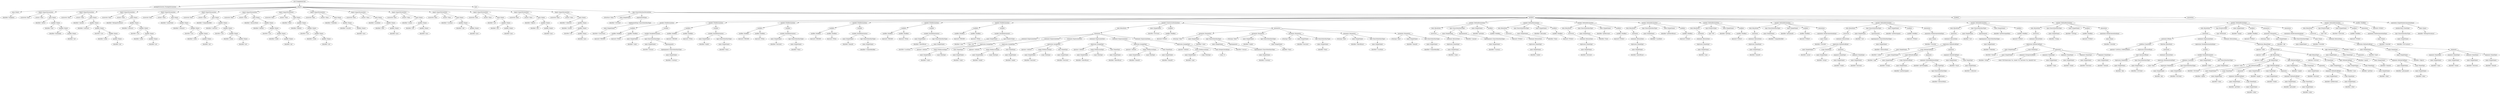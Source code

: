 digraph {
n0 [label="root (CompilationUnit)"];
n1 [label="packageDeclaration (PackageDeclaration)"];
n0 -> n1;
n2 [label="name (Name)"];
n1 -> n2;
n3 [label="identifier='templates'"];
n2 -> n3;
n4 [label="imports"];
n0 -> n4;
n5 [label="import (ImportDeclaration)"];
n4 -> n5;
n6 [label="isAsterisk='false'"];
n5 -> n6;
n7 [label="isStatic='false'"];
n5 -> n7;
n8 [label="name (Name)"];
n5 -> n8;
n9 [label="identifier='Advice'"];
n8 -> n9;
n10 [label="qualifier (Name)"];
n8 -> n10;
n11 [label="identifier='asm'"];
n10 -> n11;
n12 [label="qualifier (Name)"];
n10 -> n12;
n13 [label="identifier='bytebuddy'"];
n12 -> n13;
n14 [label="qualifier (Name)"];
n12 -> n14;
n15 [label="identifier='net'"];
n14 -> n15;
n16 [label="import (ImportDeclaration)"];
n4 -> n16;
n17 [label="isAsterisk='false'"];
n16 -> n17;
n18 [label="isStatic='false'"];
n16 -> n18;
n19 [label="name (Name)"];
n16 -> n19;
n20 [label="identifier='Amount'"];
n19 -> n20;
n21 [label="qualifier (Name)"];
n19 -> n21;
n22 [label="identifier='contracts'"];
n21 -> n22;
n23 [label="qualifier (Name)"];
n21 -> n23;
n24 [label="identifier='core'"];
n23 -> n24;
n25 [label="qualifier (Name)"];
n23 -> n25;
n26 [label="identifier='corda'"];
n25 -> n26;
n27 [label="qualifier (Name)"];
n25 -> n27;
n28 [label="identifier='net'"];
n27 -> n28;
n29 [label="import (ImportDeclaration)"];
n4 -> n29;
n30 [label="isAsterisk='false'"];
n29 -> n30;
n31 [label="isStatic='false'"];
n29 -> n31;
n32 [label="name (Name)"];
n29 -> n32;
n33 [label="identifier='BelongsToContract'"];
n32 -> n33;
n34 [label="qualifier (Name)"];
n32 -> n34;
n35 [label="identifier='contracts'"];
n34 -> n35;
n36 [label="qualifier (Name)"];
n34 -> n36;
n37 [label="identifier='core'"];
n36 -> n37;
n38 [label="qualifier (Name)"];
n36 -> n38;
n39 [label="identifier='corda'"];
n38 -> n39;
n40 [label="qualifier (Name)"];
n38 -> n40;
n41 [label="identifier='net'"];
n40 -> n41;
n42 [label="import (ImportDeclaration)"];
n4 -> n42;
n43 [label="isAsterisk='false'"];
n42 -> n43;
n44 [label="isStatic='false'"];
n42 -> n44;
n45 [label="name (Name)"];
n42 -> n45;
n46 [label="identifier='LinearState'"];
n45 -> n46;
n47 [label="qualifier (Name)"];
n45 -> n47;
n48 [label="identifier='contracts'"];
n47 -> n48;
n49 [label="qualifier (Name)"];
n47 -> n49;
n50 [label="identifier='core'"];
n49 -> n50;
n51 [label="qualifier (Name)"];
n49 -> n51;
n52 [label="identifier='corda'"];
n51 -> n52;
n53 [label="qualifier (Name)"];
n51 -> n53;
n54 [label="identifier='net'"];
n53 -> n54;
n55 [label="import (ImportDeclaration)"];
n4 -> n55;
n56 [label="isAsterisk='false'"];
n55 -> n56;
n57 [label="isStatic='false'"];
n55 -> n57;
n58 [label="name (Name)"];
n55 -> n58;
n59 [label="identifier='UniqueIdentifier'"];
n58 -> n59;
n60 [label="qualifier (Name)"];
n58 -> n60;
n61 [label="identifier='contracts'"];
n60 -> n61;
n62 [label="qualifier (Name)"];
n60 -> n62;
n63 [label="identifier='core'"];
n62 -> n63;
n64 [label="qualifier (Name)"];
n62 -> n64;
n65 [label="identifier='corda'"];
n64 -> n65;
n66 [label="qualifier (Name)"];
n64 -> n66;
n67 [label="identifier='net'"];
n66 -> n67;
n68 [label="import (ImportDeclaration)"];
n4 -> n68;
n69 [label="isAsterisk='false'"];
n68 -> n69;
n70 [label="isStatic='false'"];
n68 -> n70;
n71 [label="name (Name)"];
n68 -> n71;
n72 [label="identifier='AbstractParty'"];
n71 -> n72;
n73 [label="qualifier (Name)"];
n71 -> n73;
n74 [label="identifier='identity'"];
n73 -> n74;
n75 [label="qualifier (Name)"];
n73 -> n75;
n76 [label="identifier='core'"];
n75 -> n76;
n77 [label="qualifier (Name)"];
n75 -> n77;
n78 [label="identifier='corda'"];
n77 -> n78;
n79 [label="qualifier (Name)"];
n77 -> n79;
n80 [label="identifier='net'"];
n79 -> n80;
n81 [label="import (ImportDeclaration)"];
n4 -> n81;
n82 [label="isAsterisk='false'"];
n81 -> n82;
n83 [label="isStatic='false'"];
n81 -> n83;
n84 [label="name (Name)"];
n81 -> n84;
n85 [label="identifier='Party'"];
n84 -> n85;
n86 [label="qualifier (Name)"];
n84 -> n86;
n87 [label="identifier='identity'"];
n86 -> n87;
n88 [label="qualifier (Name)"];
n86 -> n88;
n89 [label="identifier='core'"];
n88 -> n89;
n90 [label="qualifier (Name)"];
n88 -> n90;
n91 [label="identifier='corda'"];
n90 -> n91;
n92 [label="qualifier (Name)"];
n90 -> n92;
n93 [label="identifier='net'"];
n92 -> n93;
n94 [label="import (ImportDeclaration)"];
n4 -> n94;
n95 [label="isAsterisk='false'"];
n94 -> n95;
n96 [label="isStatic='false'"];
n94 -> n96;
n97 [label="name (Name)"];
n94 -> n97;
n98 [label="identifier='PublicKey'"];
n97 -> n98;
n99 [label="qualifier (Name)"];
n97 -> n99;
n100 [label="identifier='security'"];
n99 -> n100;
n101 [label="qualifier (Name)"];
n99 -> n101;
n102 [label="identifier='java'"];
n101 -> n102;
n103 [label="import (ImportDeclaration)"];
n4 -> n103;
n104 [label="isAsterisk='false'"];
n103 -> n104;
n105 [label="isStatic='false'"];
n103 -> n105;
n106 [label="name (Name)"];
n103 -> n106;
n107 [label="identifier='LocalDate'"];
n106 -> n107;
n108 [label="qualifier (Name)"];
n106 -> n108;
n109 [label="identifier='time'"];
n108 -> n109;
n110 [label="qualifier (Name)"];
n108 -> n110;
n111 [label="identifier='java'"];
n110 -> n111;
n112 [label="import (ImportDeclaration)"];
n4 -> n112;
n113 [label="isAsterisk='false'"];
n112 -> n113;
n114 [label="isStatic='false'"];
n112 -> n114;
n115 [label="name (Name)"];
n112 -> n115;
n116 [label="identifier='Arrays'"];
n115 -> n116;
n117 [label="qualifier (Name)"];
n115 -> n117;
n118 [label="identifier='util'"];
n117 -> n118;
n119 [label="qualifier (Name)"];
n117 -> n119;
n120 [label="identifier='java'"];
n119 -> n120;
n121 [label="import (ImportDeclaration)"];
n4 -> n121;
n122 [label="isAsterisk='false'"];
n121 -> n122;
n123 [label="isStatic='false'"];
n121 -> n123;
n124 [label="name (Name)"];
n121 -> n124;
n125 [label="identifier='Currency'"];
n124 -> n125;
n126 [label="qualifier (Name)"];
n124 -> n126;
n127 [label="identifier='util'"];
n126 -> n127;
n128 [label="qualifier (Name)"];
n126 -> n128;
n129 [label="identifier='java'"];
n128 -> n129;
n130 [label="import (ImportDeclaration)"];
n4 -> n130;
n131 [label="isAsterisk='false'"];
n130 -> n131;
n132 [label="isStatic='false'"];
n130 -> n132;
n133 [label="name (Name)"];
n130 -> n133;
n134 [label="identifier='List'"];
n133 -> n134;
n135 [label="qualifier (Name)"];
n133 -> n135;
n136 [label="identifier='util'"];
n135 -> n136;
n137 [label="qualifier (Name)"];
n135 -> n137;
n138 [label="identifier='java'"];
n137 -> n138;
n139 [label="import (ImportDeclaration)"];
n4 -> n139;
n140 [label="isAsterisk='false'"];
n139 -> n140;
n141 [label="isStatic='false'"];
n139 -> n141;
n142 [label="name (Name)"];
n139 -> n142;
n143 [label="identifier='Objects'"];
n142 -> n143;
n144 [label="qualifier (Name)"];
n142 -> n144;
n145 [label="identifier='util'"];
n144 -> n145;
n146 [label="qualifier (Name)"];
n144 -> n146;
n147 [label="identifier='java'"];
n146 -> n147;
n148 [label="import (ImportDeclaration)"];
n4 -> n148;
n149 [label="isAsterisk='false'"];
n148 -> n149;
n150 [label="isStatic='false'"];
n148 -> n150;
n151 [label="name (Name)"];
n148 -> n151;
n152 [label="identifier='Collectors'"];
n151 -> n152;
n153 [label="qualifier (Name)"];
n151 -> n153;
n154 [label="identifier='stream'"];
n153 -> n154;
n155 [label="qualifier (Name)"];
n153 -> n155;
n156 [label="identifier='util'"];
n155 -> n156;
n157 [label="qualifier (Name)"];
n155 -> n157;
n158 [label="identifier='java'"];
n157 -> n158;
n159 [label="types"];
n0 -> n159;
n160 [label="type (ClassOrInterfaceDeclaration)"];
n159 -> n160;
n161 [label="isInterface='false'"];
n160 -> n161;
n162 [label="name (SimpleName)"];
n160 -> n162;
n163 [label="identifier='IOUState'"];
n162 -> n163;
n164 [label="implementedTypes"];
n160 -> n164;
n165 [label="implementedType (ClassOrInterfaceType)"];
n164 -> n165;
n166 [label="name (SimpleName)"];
n165 -> n166;
n167 [label="identifier='LinearState'"];
n166 -> n167;
n168 [label="members"];
n160 -> n168;
n169 [label="member (FieldDeclaration)"];
n168 -> n169;
n170 [label="modifiers"];
n169 -> n170;
n171 [label="modifier (Modifier)"];
n170 -> n171;
n172 [label="keyword='PRIVATE'"];
n171 -> n172;
n173 [label="modifier (Modifier)"];
n170 -> n173;
n174 [label="keyword='FINAL'"];
n173 -> n174;
n175 [label="variables"];
n169 -> n175;
n176 [label="variable (VariableDeclarator)"];
n175 -> n176;
n177 [label="name (SimpleName)"];
n176 -> n177;
n178 [label="identifier='value'"];
n177 -> n178;
n179 [label="type (ClassOrInterfaceType)"];
n176 -> n179;
n180 [label="name (SimpleName)"];
n179 -> n180;
n181 [label="identifier='Amount'"];
n180 -> n181;
n182 [label="typeArguments"];
n179 -> n182;
n183 [label="typeArgument (ClassOrInterfaceType)"];
n182 -> n183;
n184 [label="name (SimpleName)"];
n183 -> n184;
n185 [label="identifier='Currency'"];
n184 -> n185;
n186 [label="member (FieldDeclaration)"];
n168 -> n186;
n187 [label="modifiers"];
n186 -> n187;
n188 [label="modifier (Modifier)"];
n187 -> n188;
n189 [label="keyword='PRIVATE'"];
n188 -> n189;
n190 [label="modifier (Modifier)"];
n187 -> n190;
n191 [label="keyword='FINAL'"];
n190 -> n191;
n192 [label="variables"];
n186 -> n192;
n193 [label="variable (VariableDeclarator)"];
n192 -> n193;
n194 [label="name (SimpleName)"];
n193 -> n194;
n195 [label="identifier='lender'"];
n194 -> n195;
n196 [label="type (ClassOrInterfaceType)"];
n193 -> n196;
n197 [label="name (SimpleName)"];
n196 -> n197;
n198 [label="identifier='Party'"];
n197 -> n198;
n199 [label="member (FieldDeclaration)"];
n168 -> n199;
n200 [label="modifiers"];
n199 -> n200;
n201 [label="modifier (Modifier)"];
n200 -> n201;
n202 [label="keyword='PRIVATE'"];
n201 -> n202;
n203 [label="modifier (Modifier)"];
n200 -> n203;
n204 [label="keyword='FINAL'"];
n203 -> n204;
n205 [label="variables"];
n199 -> n205;
n206 [label="variable (VariableDeclarator)"];
n205 -> n206;
n207 [label="name (SimpleName)"];
n206 -> n207;
n208 [label="identifier='borrower'"];
n207 -> n208;
n209 [label="type (ClassOrInterfaceType)"];
n206 -> n209;
n210 [label="name (SimpleName)"];
n209 -> n210;
n211 [label="identifier='Party'"];
n210 -> n211;
n212 [label="member (FieldDeclaration)"];
n168 -> n212;
n213 [label="modifiers"];
n212 -> n213;
n214 [label="modifier (Modifier)"];
n213 -> n214;
n215 [label="keyword='PRIVATE'"];
n214 -> n215;
n216 [label="modifier (Modifier)"];
n213 -> n216;
n217 [label="keyword='FINAL'"];
n216 -> n217;
n218 [label="variables"];
n212 -> n218;
n219 [label="variable (VariableDeclarator)"];
n218 -> n219;
n220 [label="name (SimpleName)"];
n219 -> n220;
n221 [label="identifier='linearId'"];
n220 -> n221;
n222 [label="type (ClassOrInterfaceType)"];
n219 -> n222;
n223 [label="name (SimpleName)"];
n222 -> n223;
n224 [label="identifier='UniqueIdentifier'"];
n223 -> n224;
n225 [label="member (FieldDeclaration)"];
n168 -> n225;
n226 [label="modifiers"];
n225 -> n226;
n227 [label="modifier (Modifier)"];
n226 -> n227;
n228 [label="keyword='PRIVATE'"];
n227 -> n228;
n229 [label="modifier (Modifier)"];
n226 -> n229;
n230 [label="keyword='FINAL'"];
n229 -> n230;
n231 [label="variables"];
n225 -> n231;
n232 [label="variable (VariableDeclarator)"];
n231 -> n232;
n233 [label="name (SimpleName)"];
n232 -> n233;
n234 [label="identifier='dateOfIssue'"];
n233 -> n234;
n235 [label="type (ClassOrInterfaceType)"];
n232 -> n235;
n236 [label="name (SimpleName)"];
n235 -> n236;
n237 [label="identifier='LocalDate'"];
n236 -> n237;
n238 [label="member (FieldDeclaration)"];
n168 -> n238;
n239 [label="modifiers"];
n238 -> n239;
n240 [label="modifier (Modifier)"];
n239 -> n240;
n241 [label="keyword='PRIVATE'"];
n240 -> n241;
n242 [label="modifier (Modifier)"];
n239 -> n242;
n243 [label="keyword='FINAL'"];
n242 -> n243;
n244 [label="variables"];
n238 -> n244;
n245 [label="variable (VariableDeclarator)"];
n244 -> n245;
n246 [label="name (SimpleName)"];
n245 -> n246;
n247 [label="identifier='num'"];
n246 -> n247;
n248 [label="type (PrimitiveType)"];
n245 -> n248;
n249 [label="type='INT'"];
n248 -> n249;
n250 [label="member (ConstructorDeclaration)"];
n168 -> n250;
n251 [label="body (BlockStmt)"];
n250 -> n251;
n252 [label="statements"];
n251 -> n252;
n253 [label="statement (ExpressionStmt)"];
n252 -> n253;
n254 [label="expression (AssignExpr)"];
n253 -> n254;
n255 [label="operator='ASSIGN'"];
n254 -> n255;
n256 [label="target (FieldAccessExpr)"];
n254 -> n256;
n257 [label="name (SimpleName)"];
n256 -> n257;
n258 [label="identifier='value'"];
n257 -> n258;
n259 [label="scope (ThisExpr)"];
n256 -> n259;
n260 [label="value (NameExpr)"];
n254 -> n260;
n261 [label="name (SimpleName)"];
n260 -> n261;
n262 [label="identifier='value'"];
n261 -> n262;
n263 [label="statement (ExpressionStmt)"];
n252 -> n263;
n264 [label="expression (AssignExpr)"];
n263 -> n264;
n265 [label="operator='ASSIGN'"];
n264 -> n265;
n266 [label="target (FieldAccessExpr)"];
n264 -> n266;
n267 [label="name (SimpleName)"];
n266 -> n267;
n268 [label="identifier='lender'"];
n267 -> n268;
n269 [label="scope (ThisExpr)"];
n266 -> n269;
n270 [label="value (NameExpr)"];
n264 -> n270;
n271 [label="name (SimpleName)"];
n270 -> n271;
n272 [label="identifier='lender'"];
n271 -> n272;
n273 [label="statement (ExpressionStmt)"];
n252 -> n273;
n274 [label="expression (AssignExpr)"];
n273 -> n274;
n275 [label="operator='ASSIGN'"];
n274 -> n275;
n276 [label="target (FieldAccessExpr)"];
n274 -> n276;
n277 [label="name (SimpleName)"];
n276 -> n277;
n278 [label="identifier='borrower'"];
n277 -> n278;
n279 [label="scope (ThisExpr)"];
n276 -> n279;
n280 [label="value (NameExpr)"];
n274 -> n280;
n281 [label="name (SimpleName)"];
n280 -> n281;
n282 [label="identifier='borrower'"];
n281 -> n282;
n283 [label="statement (ExpressionStmt)"];
n252 -> n283;
n284 [label="expression (AssignExpr)"];
n283 -> n284;
n285 [label="operator='ASSIGN'"];
n284 -> n285;
n286 [label="target (FieldAccessExpr)"];
n284 -> n286;
n287 [label="name (SimpleName)"];
n286 -> n287;
n288 [label="identifier='dateOfIssue'"];
n287 -> n288;
n289 [label="scope (ThisExpr)"];
n286 -> n289;
n290 [label="value (NameExpr)"];
n284 -> n290;
n291 [label="name (SimpleName)"];
n290 -> n291;
n292 [label="identifier='dateOfIssue'"];
n291 -> n292;
n293 [label="statement (ExpressionStmt)"];
n252 -> n293;
n294 [label="expression (AssignExpr)"];
n293 -> n294;
n295 [label="operator='ASSIGN'"];
n294 -> n295;
n296 [label="target (FieldAccessExpr)"];
n294 -> n296;
n297 [label="name (SimpleName)"];
n296 -> n297;
n298 [label="identifier='linearId'"];
n297 -> n298;
n299 [label="scope (ThisExpr)"];
n296 -> n299;
n300 [label="value (NameExpr)"];
n294 -> n300;
n301 [label="name (SimpleName)"];
n300 -> n301;
n302 [label="identifier='linearId'"];
n301 -> n302;
n303 [label="statement (ExpressionStmt)"];
n252 -> n303;
n304 [label="expression (AssignExpr)"];
n303 -> n304;
n305 [label="operator='ASSIGN'"];
n304 -> n305;
n306 [label="target (FieldAccessExpr)"];
n304 -> n306;
n307 [label="name (SimpleName)"];
n306 -> n307;
n308 [label="identifier='num'"];
n307 -> n308;
n309 [label="scope (ThisExpr)"];
n306 -> n309;
n310 [label="value (IntegerLiteralExpr)"];
n304 -> n310;
n311 [label="value='0'"];
n310 -> n311;
n312 [label="name (SimpleName)"];
n250 -> n312;
n313 [label="identifier='IOUState'"];
n312 -> n313;
n314 [label="modifiers"];
n250 -> n314;
n315 [label="modifier (Modifier)"];
n314 -> n315;
n316 [label="keyword='PUBLIC'"];
n315 -> n316;
n317 [label="parameters"];
n250 -> n317;
n318 [label="parameter (Parameter)"];
n317 -> n318;
n319 [label="isVarArgs='false'"];
n318 -> n319;
n320 [label="name (SimpleName)"];
n318 -> n320;
n321 [label="identifier='value'"];
n320 -> n321;
n322 [label="type (ClassOrInterfaceType)"];
n318 -> n322;
n323 [label="name (SimpleName)"];
n322 -> n323;
n324 [label="identifier='Amount'"];
n323 -> n324;
n325 [label="typeArguments"];
n322 -> n325;
n326 [label="typeArgument (ClassOrInterfaceType)"];
n325 -> n326;
n327 [label="name (SimpleName)"];
n326 -> n327;
n328 [label="identifier='Currency'"];
n327 -> n328;
n329 [label="parameter (Parameter)"];
n317 -> n329;
n330 [label="isVarArgs='false'"];
n329 -> n330;
n331 [label="name (SimpleName)"];
n329 -> n331;
n332 [label="identifier='lender'"];
n331 -> n332;
n333 [label="type (ClassOrInterfaceType)"];
n329 -> n333;
n334 [label="name (SimpleName)"];
n333 -> n334;
n335 [label="identifier='Party'"];
n334 -> n335;
n336 [label="parameter (Parameter)"];
n317 -> n336;
n337 [label="isVarArgs='false'"];
n336 -> n337;
n338 [label="name (SimpleName)"];
n336 -> n338;
n339 [label="identifier='borrower'"];
n338 -> n339;
n340 [label="type (ClassOrInterfaceType)"];
n336 -> n340;
n341 [label="name (SimpleName)"];
n340 -> n341;
n342 [label="identifier='Party'"];
n341 -> n342;
n343 [label="parameter (Parameter)"];
n317 -> n343;
n344 [label="isVarArgs='false'"];
n343 -> n344;
n345 [label="name (SimpleName)"];
n343 -> n345;
n346 [label="identifier='dateOfIssue'"];
n345 -> n346;
n347 [label="type (ClassOrInterfaceType)"];
n343 -> n347;
n348 [label="name (SimpleName)"];
n347 -> n348;
n349 [label="identifier='LocalDate'"];
n348 -> n349;
n350 [label="parameter (Parameter)"];
n317 -> n350;
n351 [label="isVarArgs='false'"];
n350 -> n351;
n352 [label="name (SimpleName)"];
n350 -> n352;
n353 [label="identifier='linearId'"];
n352 -> n353;
n354 [label="type (ClassOrInterfaceType)"];
n350 -> n354;
n355 [label="name (SimpleName)"];
n354 -> n355;
n356 [label="identifier='UniqueIdentifier'"];
n355 -> n356;
n357 [label="member (MethodDeclaration)"];
n168 -> n357;
n358 [label="body (BlockStmt)"];
n357 -> n358;
n359 [label="statements"];
n358 -> n359;
n360 [label="statement (ReturnStmt)"];
n359 -> n360;
n361 [label="expression (NameExpr)"];
n360 -> n361;
n362 [label="name (SimpleName)"];
n361 -> n362;
n363 [label="identifier='value'"];
n362 -> n363;
n364 [label="type (ClassOrInterfaceType)"];
n357 -> n364;
n365 [label="name (SimpleName)"];
n364 -> n365;
n366 [label="identifier='Amount'"];
n365 -> n366;
n367 [label="typeArguments"];
n364 -> n367;
n368 [label="typeArgument (ClassOrInterfaceType)"];
n367 -> n368;
n369 [label="name (SimpleName)"];
n368 -> n369;
n370 [label="identifier='Currency'"];
n369 -> n370;
n371 [label="name (SimpleName)"];
n357 -> n371;
n372 [label="identifier='getValue'"];
n371 -> n372;
n373 [label="modifiers"];
n357 -> n373;
n374 [label="modifier (Modifier)"];
n373 -> n374;
n375 [label="keyword='PUBLIC'"];
n374 -> n375;
n376 [label="member (MethodDeclaration)"];
n168 -> n376;
n377 [label="body (BlockStmt)"];
n376 -> n377;
n378 [label="statements"];
n377 -> n378;
n379 [label="statement (ReturnStmt)"];
n378 -> n379;
n380 [label="expression (NameExpr)"];
n379 -> n380;
n381 [label="name (SimpleName)"];
n380 -> n381;
n382 [label="identifier='lender'"];
n381 -> n382;
n383 [label="type (ClassOrInterfaceType)"];
n376 -> n383;
n384 [label="name (SimpleName)"];
n383 -> n384;
n385 [label="identifier='Party'"];
n384 -> n385;
n386 [label="name (SimpleName)"];
n376 -> n386;
n387 [label="identifier='getLender'"];
n386 -> n387;
n388 [label="modifiers"];
n376 -> n388;
n389 [label="modifier (Modifier)"];
n388 -> n389;
n390 [label="keyword='PUBLIC'"];
n389 -> n390;
n391 [label="member (MethodDeclaration)"];
n168 -> n391;
n392 [label="body (BlockStmt)"];
n391 -> n392;
n393 [label="statements"];
n392 -> n393;
n394 [label="statement (ReturnStmt)"];
n393 -> n394;
n395 [label="expression (NameExpr)"];
n394 -> n395;
n396 [label="name (SimpleName)"];
n395 -> n396;
n397 [label="identifier='borrower'"];
n396 -> n397;
n398 [label="type (ClassOrInterfaceType)"];
n391 -> n398;
n399 [label="name (SimpleName)"];
n398 -> n399;
n400 [label="identifier='Party'"];
n399 -> n400;
n401 [label="name (SimpleName)"];
n391 -> n401;
n402 [label="identifier='getBorrower'"];
n401 -> n402;
n403 [label="modifiers"];
n391 -> n403;
n404 [label="modifier (Modifier)"];
n403 -> n404;
n405 [label="keyword='PUBLIC'"];
n404 -> n405;
n406 [label="member (MethodDeclaration)"];
n168 -> n406;
n407 [label="body (BlockStmt)"];
n406 -> n407;
n408 [label="statements"];
n407 -> n408;
n409 [label="statement (ReturnStmt)"];
n408 -> n409;
n410 [label="expression (NameExpr)"];
n409 -> n410;
n411 [label="name (SimpleName)"];
n410 -> n411;
n412 [label="identifier='dateOfIssue'"];
n411 -> n412;
n413 [label="type (ClassOrInterfaceType)"];
n406 -> n413;
n414 [label="name (SimpleName)"];
n413 -> n414;
n415 [label="identifier='LocalDate'"];
n414 -> n415;
n416 [label="name (SimpleName)"];
n406 -> n416;
n417 [label="identifier='getDateOfIssue'"];
n416 -> n417;
n418 [label="modifiers"];
n406 -> n418;
n419 [label="modifier (Modifier)"];
n418 -> n419;
n420 [label="keyword='PUBLIC'"];
n419 -> n420;
n421 [label="member (MethodDeclaration)"];
n168 -> n421;
n422 [label="body (BlockStmt)"];
n421 -> n422;
n423 [label="statements"];
n422 -> n423;
n424 [label="statement (ReturnStmt)"];
n423 -> n424;
n425 [label="expression (NameExpr)"];
n424 -> n425;
n426 [label="name (SimpleName)"];
n425 -> n426;
n427 [label="identifier='num'"];
n426 -> n427;
n428 [label="type (PrimitiveType)"];
n421 -> n428;
n429 [label="type='INT'"];
n428 -> n429;
n430 [label="name (SimpleName)"];
n421 -> n430;
n431 [label="identifier='getNum'"];
n430 -> n431;
n432 [label="modifiers"];
n421 -> n432;
n433 [label="modifier (Modifier)"];
n432 -> n433;
n434 [label="keyword='PUBLIC'"];
n433 -> n434;
n435 [label="member (MethodDeclaration)"];
n168 -> n435;
n436 [label="body (BlockStmt)"];
n435 -> n436;
n437 [label="statements"];
n436 -> n437;
n438 [label="statement (ReturnStmt)"];
n437 -> n438;
n439 [label="expression (NameExpr)"];
n438 -> n439;
n440 [label="name (SimpleName)"];
n439 -> n440;
n441 [label="identifier='linearId'"];
n440 -> n441;
n442 [label="type (ClassOrInterfaceType)"];
n435 -> n442;
n443 [label="name (SimpleName)"];
n442 -> n443;
n444 [label="identifier='UniqueIdentifier'"];
n443 -> n444;
n445 [label="name (SimpleName)"];
n435 -> n445;
n446 [label="identifier='getLinearId'"];
n445 -> n446;
n447 [label="modifiers"];
n435 -> n447;
n448 [label="modifier (Modifier)"];
n447 -> n448;
n449 [label="keyword='PUBLIC'"];
n448 -> n449;
n450 [label="annotations"];
n435 -> n450;
n451 [label="annotation (MarkerAnnotationExpr)"];
n450 -> n451;
n452 [label="name (Name)"];
n451 -> n452;
n453 [label="identifier='Override'"];
n452 -> n453;
n454 [label="member (MethodDeclaration)"];
n168 -> n454;
n455 [label="body (BlockStmt)"];
n454 -> n455;
n456 [label="statements"];
n455 -> n456;
n457 [label="statement (ReturnStmt)"];
n456 -> n457;
n458 [label="expression (MethodCallExpr)"];
n457 -> n458;
n459 [label="name (SimpleName)"];
n458 -> n459;
n460 [label="identifier='asList'"];
n459 -> n460;
n461 [label="scope (NameExpr)"];
n458 -> n461;
n462 [label="name (SimpleName)"];
n461 -> n462;
n463 [label="identifier='Arrays'"];
n462 -> n463;
n464 [label="arguments"];
n458 -> n464;
n465 [label="argument (NameExpr)"];
n464 -> n465;
n466 [label="name (SimpleName)"];
n465 -> n466;
n467 [label="identifier='lender'"];
n466 -> n467;
n468 [label="argument (NameExpr)"];
n464 -> n468;
n469 [label="name (SimpleName)"];
n468 -> n469;
n470 [label="identifier='borrower'"];
n469 -> n470;
n471 [label="type (ClassOrInterfaceType)"];
n454 -> n471;
n472 [label="name (SimpleName)"];
n471 -> n472;
n473 [label="identifier='List'"];
n472 -> n473;
n474 [label="typeArguments"];
n471 -> n474;
n475 [label="typeArgument (ClassOrInterfaceType)"];
n474 -> n475;
n476 [label="name (SimpleName)"];
n475 -> n476;
n477 [label="identifier='AbstractParty'"];
n476 -> n477;
n478 [label="name (SimpleName)"];
n454 -> n478;
n479 [label="identifier='getParticipants'"];
n478 -> n479;
n480 [label="modifiers"];
n454 -> n480;
n481 [label="modifier (Modifier)"];
n480 -> n481;
n482 [label="keyword='PUBLIC'"];
n481 -> n482;
n483 [label="annotations"];
n454 -> n483;
n484 [label="annotation (MarkerAnnotationExpr)"];
n483 -> n484;
n485 [label="name (Name)"];
n484 -> n485;
n486 [label="identifier='Override'"];
n485 -> n486;
n487 [label="member (MethodDeclaration)"];
n168 -> n487;
n488 [label="body (BlockStmt)"];
n487 -> n488;
n489 [label="statements"];
n488 -> n489;
n490 [label="statement (ReturnStmt)"];
n489 -> n490;
n491 [label="expression (MethodCallExpr)"];
n490 -> n491;
n492 [label="name (SimpleName)"];
n491 -> n492;
n493 [label="identifier='collect'"];
n492 -> n493;
n494 [label="scope (MethodCallExpr)"];
n491 -> n494;
n495 [label="name (SimpleName)"];
n494 -> n495;
n496 [label="identifier='map'"];
n495 -> n496;
n497 [label="scope (MethodCallExpr)"];
n494 -> n497;
n498 [label="name (SimpleName)"];
n497 -> n498;
n499 [label="identifier='stream'"];
n498 -> n499;
n500 [label="scope (MethodCallExpr)"];
n497 -> n500;
n501 [label="name (SimpleName)"];
n500 -> n501;
n502 [label="identifier='getParticipants'"];
n501 -> n502;
n503 [label="arguments"];
n494 -> n503;
n504 [label="argument (MethodReferenceExpr)"];
n503 -> n504;
n505 [label="identifier='getOwningKey'"];
n504 -> n505;
n506 [label="scope (TypeExpr)"];
n504 -> n506;
n507 [label="type (ClassOrInterfaceType)"];
n506 -> n507;
n508 [label="name (SimpleName)"];
n507 -> n508;
n509 [label="identifier='AbstractParty'"];
n508 -> n509;
n510 [label="arguments"];
n491 -> n510;
n511 [label="argument (MethodCallExpr)"];
n510 -> n511;
n512 [label="name (SimpleName)"];
n511 -> n512;
n513 [label="identifier='toList'"];
n512 -> n513;
n514 [label="scope (NameExpr)"];
n511 -> n514;
n515 [label="name (SimpleName)"];
n514 -> n515;
n516 [label="identifier='Collectors'"];
n515 -> n516;
n517 [label="type (ClassOrInterfaceType)"];
n487 -> n517;
n518 [label="name (SimpleName)"];
n517 -> n518;
n519 [label="identifier='List'"];
n518 -> n519;
n520 [label="typeArguments"];
n517 -> n520;
n521 [label="typeArgument (ClassOrInterfaceType)"];
n520 -> n521;
n522 [label="name (SimpleName)"];
n521 -> n522;
n523 [label="identifier='PublicKey'"];
n522 -> n523;
n524 [label="name (SimpleName)"];
n487 -> n524;
n525 [label="identifier='getParticipantKeys'"];
n524 -> n525;
n526 [label="modifiers"];
n487 -> n526;
n527 [label="modifier (Modifier)"];
n526 -> n527;
n528 [label="keyword='PUBLIC'"];
n527 -> n528;
n529 [label="member (MethodDeclaration)"];
n168 -> n529;
n530 [label="body (BlockStmt)"];
n529 -> n530;
n531 [label="statements"];
n530 -> n531;
n532 [label="statement (ReturnStmt)"];
n531 -> n532;
n533 [label="expression (MethodCallExpr)"];
n532 -> n533;
n534 [label="name (SimpleName)"];
n533 -> n534;
n535 [label="identifier='format'"];
n534 -> n535;
n536 [label="scope (NameExpr)"];
n533 -> n536;
n537 [label="name (SimpleName)"];
n536 -> n537;
n538 [label="identifier='String'"];
n537 -> n538;
n539 [label="arguments"];
n533 -> n539;
n540 [label="argument (StringLiteralExpr)"];
n539 -> n540;
n541 [label="value='IOUState(value=%s, lender=%s, borrower=%s, linearId=%s)'"];
n540 -> n541;
n542 [label="argument (NameExpr)"];
n539 -> n542;
n543 [label="name (SimpleName)"];
n542 -> n543;
n544 [label="identifier='value'"];
n543 -> n544;
n545 [label="argument (NameExpr)"];
n539 -> n545;
n546 [label="name (SimpleName)"];
n545 -> n546;
n547 [label="identifier='lender'"];
n546 -> n547;
n548 [label="argument (NameExpr)"];
n539 -> n548;
n549 [label="name (SimpleName)"];
n548 -> n549;
n550 [label="identifier='borrower'"];
n549 -> n550;
n551 [label="argument (NameExpr)"];
n539 -> n551;
n552 [label="name (SimpleName)"];
n551 -> n552;
n553 [label="identifier='linearId'"];
n552 -> n553;
n554 [label="type (ClassOrInterfaceType)"];
n529 -> n554;
n555 [label="name (SimpleName)"];
n554 -> n555;
n556 [label="identifier='String'"];
n555 -> n556;
n557 [label="name (SimpleName)"];
n529 -> n557;
n558 [label="identifier='toString'"];
n557 -> n558;
n559 [label="modifiers"];
n529 -> n559;
n560 [label="modifier (Modifier)"];
n559 -> n560;
n561 [label="keyword='PUBLIC'"];
n560 -> n561;
n562 [label="annotations"];
n529 -> n562;
n563 [label="annotation (MarkerAnnotationExpr)"];
n562 -> n563;
n564 [label="name (Name)"];
n563 -> n564;
n565 [label="identifier='Override'"];
n564 -> n565;
n566 [label="member (MethodDeclaration)"];
n168 -> n566;
n567 [label="body (BlockStmt)"];
n566 -> n567;
n568 [label="statements"];
n567 -> n568;
n569 [label="statement (IfStmt)"];
n568 -> n569;
n570 [label="condition (UnaryExpr)"];
n569 -> n570;
n571 [label="operator='LOGICAL_COMPLEMENT'"];
n570 -> n571;
n572 [label="expression (EnclosedExpr)"];
n570 -> n572;
n573 [label="inner (InstanceOfExpr)"];
n572 -> n573;
n574 [label="expression (NameExpr)"];
n573 -> n574;
n575 [label="name (SimpleName)"];
n574 -> n575;
n576 [label="identifier='obj'"];
n575 -> n576;
n577 [label="type (ClassOrInterfaceType)"];
n573 -> n577;
n578 [label="name (SimpleName)"];
n577 -> n578;
n579 [label="identifier='IOUState'"];
n578 -> n579;
n580 [label="thenStmt (BlockStmt)"];
n569 -> n580;
n581 [label="statements"];
n580 -> n581;
n582 [label="statement (ReturnStmt)"];
n581 -> n582;
n583 [label="expression (BooleanLiteralExpr)"];
n582 -> n583;
n584 [label="value='false'"];
n583 -> n584;
n585 [label="statement (ExpressionStmt)"];
n568 -> n585;
n586 [label="expression (VariableDeclarationExpr)"];
n585 -> n586;
n587 [label="variables"];
n586 -> n587;
n588 [label="variable (VariableDeclarator)"];
n587 -> n588;
n589 [label="initializer (CastExpr)"];
n588 -> n589;
n590 [label="expression (NameExpr)"];
n589 -> n590;
n591 [label="name (SimpleName)"];
n590 -> n591;
n592 [label="identifier='obj'"];
n591 -> n592;
n593 [label="type (ClassOrInterfaceType)"];
n589 -> n593;
n594 [label="name (SimpleName)"];
n593 -> n594;
n595 [label="identifier='IOUState'"];
n594 -> n595;
n596 [label="name (SimpleName)"];
n588 -> n596;
n597 [label="identifier='other'"];
n596 -> n597;
n598 [label="type (ClassOrInterfaceType)"];
n588 -> n598;
n599 [label="name (SimpleName)"];
n598 -> n599;
n600 [label="identifier='IOUState'"];
n599 -> n600;
n601 [label="statement (ReturnStmt)"];
n568 -> n601;
n602 [label="expression (BinaryExpr)"];
n601 -> n602;
n603 [label="operator='AND'"];
n602 -> n603;
n604 [label="left (BinaryExpr)"];
n602 -> n604;
n605 [label="operator='AND'"];
n604 -> n605;
n606 [label="left (BinaryExpr)"];
n604 -> n606;
n607 [label="operator='AND'"];
n606 -> n607;
n608 [label="left (BinaryExpr)"];
n606 -> n608;
n609 [label="operator='AND'"];
n608 -> n609;
n610 [label="left (MethodCallExpr)"];
n608 -> n610;
n611 [label="name (SimpleName)"];
n610 -> n611;
n612 [label="identifier='equals'"];
n611 -> n612;
n613 [label="scope (NameExpr)"];
n610 -> n613;
n614 [label="name (SimpleName)"];
n613 -> n614;
n615 [label="identifier='value'"];
n614 -> n615;
n616 [label="arguments"];
n610 -> n616;
n617 [label="argument (MethodCallExpr)"];
n616 -> n617;
n618 [label="name (SimpleName)"];
n617 -> n618;
n619 [label="identifier='getValue'"];
n618 -> n619;
n620 [label="scope (NameExpr)"];
n617 -> n620;
n621 [label="name (SimpleName)"];
n620 -> n621;
n622 [label="identifier='other'"];
n621 -> n622;
n623 [label="right (MethodCallExpr)"];
n608 -> n623;
n624 [label="name (SimpleName)"];
n623 -> n624;
n625 [label="identifier='equals'"];
n624 -> n625;
n626 [label="scope (NameExpr)"];
n623 -> n626;
n627 [label="name (SimpleName)"];
n626 -> n627;
n628 [label="identifier='lender'"];
n627 -> n628;
n629 [label="arguments"];
n623 -> n629;
n630 [label="argument (MethodCallExpr)"];
n629 -> n630;
n631 [label="name (SimpleName)"];
n630 -> n631;
n632 [label="identifier='getLender'"];
n631 -> n632;
n633 [label="scope (NameExpr)"];
n630 -> n633;
n634 [label="name (SimpleName)"];
n633 -> n634;
n635 [label="identifier='other'"];
n634 -> n635;
n636 [label="right (MethodCallExpr)"];
n606 -> n636;
n637 [label="name (SimpleName)"];
n636 -> n637;
n638 [label="identifier='equals'"];
n637 -> n638;
n639 [label="scope (NameExpr)"];
n636 -> n639;
n640 [label="name (SimpleName)"];
n639 -> n640;
n641 [label="identifier='borrower'"];
n640 -> n641;
n642 [label="arguments"];
n636 -> n642;
n643 [label="argument (MethodCallExpr)"];
n642 -> n643;
n644 [label="name (SimpleName)"];
n643 -> n644;
n645 [label="identifier='getBorrower'"];
n644 -> n645;
n646 [label="scope (NameExpr)"];
n643 -> n646;
n647 [label="name (SimpleName)"];
n646 -> n647;
n648 [label="identifier='other'"];
n647 -> n648;
n649 [label="right (BinaryExpr)"];
n604 -> n649;
n650 [label="operator='EQUALS'"];
n649 -> n650;
n651 [label="left (NameExpr)"];
n649 -> n651;
n652 [label="name (SimpleName)"];
n651 -> n652;
n653 [label="identifier='num'"];
n652 -> n653;
n654 [label="right (MethodCallExpr)"];
n649 -> n654;
n655 [label="name (SimpleName)"];
n654 -> n655;
n656 [label="identifier='getNum'"];
n655 -> n656;
n657 [label="scope (NameExpr)"];
n654 -> n657;
n658 [label="name (SimpleName)"];
n657 -> n658;
n659 [label="identifier='other'"];
n658 -> n659;
n660 [label="right (MethodCallExpr)"];
n602 -> n660;
n661 [label="name (SimpleName)"];
n660 -> n661;
n662 [label="identifier='equals'"];
n661 -> n662;
n663 [label="scope (NameExpr)"];
n660 -> n663;
n664 [label="name (SimpleName)"];
n663 -> n664;
n665 [label="identifier='linearId'"];
n664 -> n665;
n666 [label="arguments"];
n660 -> n666;
n667 [label="argument (MethodCallExpr)"];
n666 -> n667;
n668 [label="name (SimpleName)"];
n667 -> n668;
n669 [label="identifier='getLinearId'"];
n668 -> n669;
n670 [label="scope (NameExpr)"];
n667 -> n670;
n671 [label="name (SimpleName)"];
n670 -> n671;
n672 [label="identifier='other'"];
n671 -> n672;
n673 [label="type (PrimitiveType)"];
n566 -> n673;
n674 [label="type='BOOLEAN'"];
n673 -> n674;
n675 [label="name (SimpleName)"];
n566 -> n675;
n676 [label="identifier='equals'"];
n675 -> n676;
n677 [label="modifiers"];
n566 -> n677;
n678 [label="modifier (Modifier)"];
n677 -> n678;
n679 [label="keyword='PUBLIC'"];
n678 -> n679;
n680 [label="parameters"];
n566 -> n680;
n681 [label="parameter (Parameter)"];
n680 -> n681;
n682 [label="isVarArgs='false'"];
n681 -> n682;
n683 [label="name (SimpleName)"];
n681 -> n683;
n684 [label="identifier='obj'"];
n683 -> n684;
n685 [label="type (ClassOrInterfaceType)"];
n681 -> n685;
n686 [label="name (SimpleName)"];
n685 -> n686;
n687 [label="identifier='Object'"];
n686 -> n687;
n688 [label="annotations"];
n566 -> n688;
n689 [label="annotation (MarkerAnnotationExpr)"];
n688 -> n689;
n690 [label="name (Name)"];
n689 -> n690;
n691 [label="identifier='Override'"];
n690 -> n691;
n692 [label="member (MethodDeclaration)"];
n168 -> n692;
n693 [label="body (BlockStmt)"];
n692 -> n693;
n694 [label="statements"];
n693 -> n694;
n695 [label="statement (ReturnStmt)"];
n694 -> n695;
n696 [label="expression (MethodCallExpr)"];
n695 -> n696;
n697 [label="name (SimpleName)"];
n696 -> n697;
n698 [label="identifier='hash'"];
n697 -> n698;
n699 [label="scope (NameExpr)"];
n696 -> n699;
n700 [label="name (SimpleName)"];
n699 -> n700;
n701 [label="identifier='Objects'"];
n700 -> n701;
n702 [label="arguments"];
n696 -> n702;
n703 [label="argument (NameExpr)"];
n702 -> n703;
n704 [label="name (SimpleName)"];
n703 -> n704;
n705 [label="identifier='value'"];
n704 -> n705;
n706 [label="argument (NameExpr)"];
n702 -> n706;
n707 [label="name (SimpleName)"];
n706 -> n707;
n708 [label="identifier='lender'"];
n707 -> n708;
n709 [label="argument (NameExpr)"];
n702 -> n709;
n710 [label="name (SimpleName)"];
n709 -> n710;
n711 [label="identifier='borrower'"];
n710 -> n711;
n712 [label="argument (NameExpr)"];
n702 -> n712;
n713 [label="name (SimpleName)"];
n712 -> n713;
n714 [label="identifier='linearId'"];
n713 -> n714;
n715 [label="type (PrimitiveType)"];
n692 -> n715;
n716 [label="type='INT'"];
n715 -> n716;
n717 [label="name (SimpleName)"];
n692 -> n717;
n718 [label="identifier='hashCode'"];
n717 -> n718;
n719 [label="modifiers"];
n692 -> n719;
n720 [label="modifier (Modifier)"];
n719 -> n720;
n721 [label="keyword='PUBLIC'"];
n720 -> n721;
n722 [label="annotations"];
n692 -> n722;
n723 [label="annotation (MarkerAnnotationExpr)"];
n722 -> n723;
n724 [label="name (Name)"];
n723 -> n724;
n725 [label="identifier='Override'"];
n724 -> n725;
n726 [label="modifiers"];
n160 -> n726;
n727 [label="modifier (Modifier)"];
n726 -> n727;
n728 [label="keyword='PUBLIC'"];
n727 -> n728;
n729 [label="annotations"];
n160 -> n729;
n730 [label="annotation (SingleMemberAnnotationExpr)"];
n729 -> n730;
n731 [label="memberValue (ClassExpr)"];
n730 -> n731;
n732 [label="type (ClassOrInterfaceType)"];
n731 -> n732;
n733 [label="name (SimpleName)"];
n732 -> n733;
n734 [label="identifier='IOUContract'"];
n733 -> n734;
n735 [label="name (Name)"];
n730 -> n735;
n736 [label="identifier='BelongsToContract'"];
n735 -> n736;
}